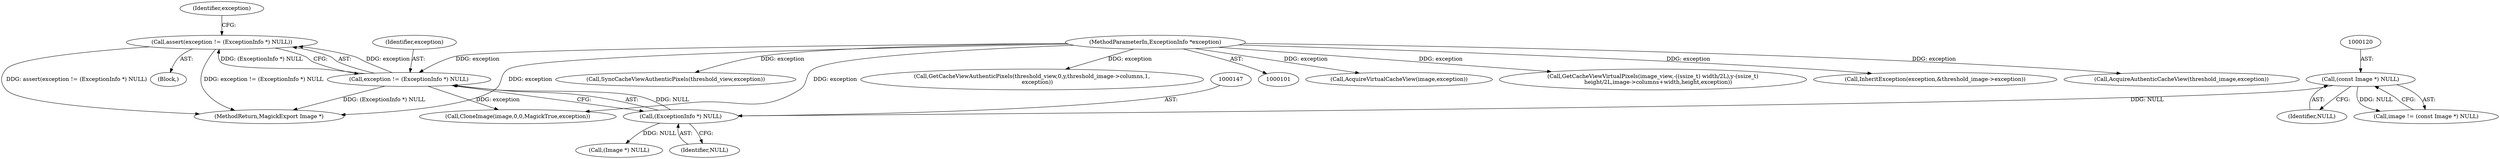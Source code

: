 digraph "0_ImageMagick6_35c7032723d85eee7318ff6c82f031fa2666b773@API" {
"1000143" [label="(Call,assert(exception != (ExceptionInfo *) NULL))"];
"1000144" [label="(Call,exception != (ExceptionInfo *) NULL)"];
"1000106" [label="(MethodParameterIn,ExceptionInfo *exception)"];
"1000146" [label="(Call,(ExceptionInfo *) NULL)"];
"1000119" [label="(Call,(const Image *) NULL)"];
"1000145" [label="(Identifier,exception)"];
"1000117" [label="(Call,image != (const Image *) NULL)"];
"1000223" [label="(Call,AcquireVirtualCacheView(image,exception))"];
"1000143" [label="(Call,assert(exception != (ExceptionInfo *) NULL))"];
"1000152" [label="(Identifier,exception)"];
"1000106" [label="(MethodParameterIn,ExceptionInfo *exception)"];
"1000262" [label="(Call,GetCacheViewVirtualPixels(image_view,-((ssize_t) width/2L),y-(ssize_t)\n      height/2L,image->columns+width,height,exception))"];
"1000190" [label="(Call,InheritException(exception,&threshold_image->exception))"];
"1000121" [label="(Identifier,NULL)"];
"1000166" [label="(Call,(Image *) NULL)"];
"1000157" [label="(Call,CloneImage(image,0,0,MagickTrue,exception))"];
"1000893" [label="(MethodReturn,MagickExport Image *)"];
"1000144" [label="(Call,exception != (ExceptionInfo *) NULL)"];
"1000228" [label="(Call,AcquireAuthenticCacheView(threshold_image,exception))"];
"1000837" [label="(Call,SyncCacheViewAuthenticPixels(threshold_view,exception))"];
"1000119" [label="(Call,(const Image *) NULL)"];
"1000286" [label="(Call,GetCacheViewAuthenticPixels(threshold_view,0,y,threshold_image->columns,1,\n      exception))"];
"1000146" [label="(Call,(ExceptionInfo *) NULL)"];
"1000107" [label="(Block,)"];
"1000148" [label="(Identifier,NULL)"];
"1000143" -> "1000107"  [label="AST: "];
"1000143" -> "1000144"  [label="CFG: "];
"1000144" -> "1000143"  [label="AST: "];
"1000152" -> "1000143"  [label="CFG: "];
"1000143" -> "1000893"  [label="DDG: exception != (ExceptionInfo *) NULL"];
"1000143" -> "1000893"  [label="DDG: assert(exception != (ExceptionInfo *) NULL)"];
"1000144" -> "1000143"  [label="DDG: exception"];
"1000144" -> "1000143"  [label="DDG: (ExceptionInfo *) NULL"];
"1000144" -> "1000146"  [label="CFG: "];
"1000145" -> "1000144"  [label="AST: "];
"1000146" -> "1000144"  [label="AST: "];
"1000144" -> "1000893"  [label="DDG: (ExceptionInfo *) NULL"];
"1000106" -> "1000144"  [label="DDG: exception"];
"1000146" -> "1000144"  [label="DDG: NULL"];
"1000144" -> "1000157"  [label="DDG: exception"];
"1000106" -> "1000101"  [label="AST: "];
"1000106" -> "1000893"  [label="DDG: exception"];
"1000106" -> "1000157"  [label="DDG: exception"];
"1000106" -> "1000190"  [label="DDG: exception"];
"1000106" -> "1000223"  [label="DDG: exception"];
"1000106" -> "1000228"  [label="DDG: exception"];
"1000106" -> "1000262"  [label="DDG: exception"];
"1000106" -> "1000286"  [label="DDG: exception"];
"1000106" -> "1000837"  [label="DDG: exception"];
"1000146" -> "1000148"  [label="CFG: "];
"1000147" -> "1000146"  [label="AST: "];
"1000148" -> "1000146"  [label="AST: "];
"1000119" -> "1000146"  [label="DDG: NULL"];
"1000146" -> "1000166"  [label="DDG: NULL"];
"1000119" -> "1000117"  [label="AST: "];
"1000119" -> "1000121"  [label="CFG: "];
"1000120" -> "1000119"  [label="AST: "];
"1000121" -> "1000119"  [label="AST: "];
"1000117" -> "1000119"  [label="CFG: "];
"1000119" -> "1000117"  [label="DDG: NULL"];
}
